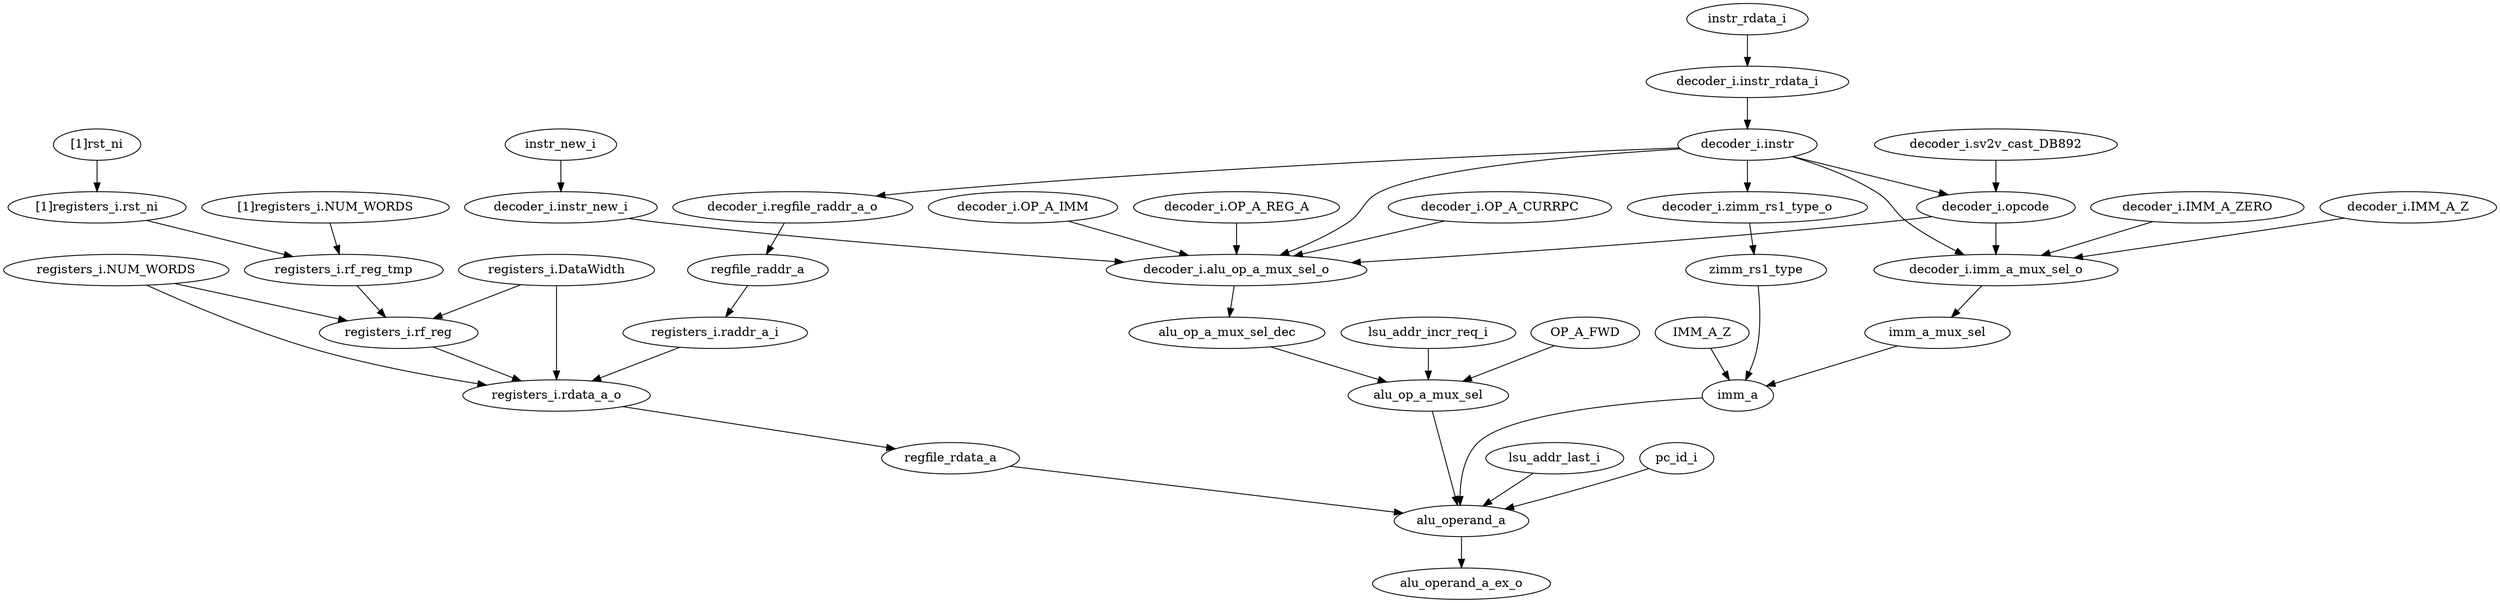 strict digraph "" {
	zimm_rs1_type	 [complexity=8,
		importance=0.0192903511111,
		rank=0.00241129388888];
	imm_a	 [complexity=4,
		importance=0.0170444040003,
		rank=0.00426110100009];
	zimm_rs1_type -> imm_a;
	"decoder_i.OP_A_CURRPC"	 [complexity=19,
		importance=0.428880200445,
		rank=0.0225726421287];
	"decoder_i.alu_op_a_mux_sel_o"	 [complexity=7,
		importance=0.0712307062924,
		rank=0.0101758151846];
	"decoder_i.OP_A_CURRPC" -> "decoder_i.alu_op_a_mux_sel_o";
	"decoder_i.instr_new_i"	 [complexity=10,
		importance=0.42891956877,
		rank=0.042891956877];
	"decoder_i.instr_new_i" -> "decoder_i.alu_op_a_mux_sel_o";
	"decoder_i.IMM_A_ZERO"	 [complexity=12,
		importance=0.0476843862587,
		rank=0.0039736988549];
	"decoder_i.imm_a_mux_sel_o"	 [complexity=8,
		importance=0.0230942117842,
		rank=0.00288677647302];
	"decoder_i.IMM_A_ZERO" -> "decoder_i.imm_a_mux_sel_o";
	"decoder_i.instr"	 [complexity=29,
		importance=0.0269924574899,
		rank=0.000930774396204];
	"decoder_i.instr" -> "decoder_i.imm_a_mux_sel_o";
	"decoder_i.opcode"	 [complexity=9,
		importance=0.163907415413,
		rank=0.0182119350459];
	"decoder_i.instr" -> "decoder_i.opcode";
	"decoder_i.instr" -> "decoder_i.alu_op_a_mux_sel_o";
	"decoder_i.zimm_rs1_type_o"	 [complexity=8,
		importance=0.0207902858527,
		rank=0.00259878573159];
	"decoder_i.instr" -> "decoder_i.zimm_rs1_type_o";
	"decoder_i.regfile_raddr_a_o"	 [complexity=27,
		importance=0.0245615269198,
		rank=0.000909686182215];
	"decoder_i.instr" -> "decoder_i.regfile_raddr_a_o";
	imm_a_mux_sel	 [complexity=8,
		importance=0.0200582474307,
		rank=0.00250728092883];
	"decoder_i.imm_a_mux_sel_o" -> imm_a_mux_sel;
	"decoder_i.instr_rdata_i"	 [complexity=31,
		importance=0.0288624192714,
		rank=0.000931045782947];
	"decoder_i.instr_rdata_i" -> "decoder_i.instr";
	"registers_i.NUM_WORDS"	 [complexity=53,
		importance=0.0238939998771,
		rank=0.000450830186361];
	"registers_i.rdata_a_o"	 [complexity=4,
		importance=0.0192269422719,
		rank=0.00480673556797];
	"registers_i.NUM_WORDS" -> "registers_i.rdata_a_o";
	"registers_i.rf_reg"	 [complexity=27,
		importance=0.0223980371867,
		rank=0.00082955693284];
	"registers_i.NUM_WORDS" -> "registers_i.rf_reg";
	"decoder_i.opcode" -> "decoder_i.imm_a_mux_sel_o";
	"decoder_i.opcode" -> "decoder_i.alu_op_a_mux_sel_o";
	regfile_rdata_a	 [complexity=4,
		importance=0.0155200246851,
		rank=0.00388000617127];
	"registers_i.rdata_a_o" -> regfile_rdata_a;
	"decoder_i.IMM_A_Z"	 [complexity=10,
		importance=0.0245901744746,
		rank=0.00245901744746];
	"decoder_i.IMM_A_Z" -> "decoder_i.imm_a_mux_sel_o";
	alu_op_a_mux_sel	 [complexity=3,
		importance=0.0646067568494,
		rank=0.0215355856165];
	alu_operand_a	 [complexity=2,
		importance=0.0121705263302,
		rank=0.00608526316512];
	alu_op_a_mux_sel -> alu_operand_a;
	regfile_rdata_a -> alu_operand_a;
	"[1]registers_i.NUM_WORDS"	 [complexity=57,
		importance=0.0263717027195,
		rank=0.000462661451219];
	"registers_i.rf_reg_tmp"	 [complexity=53,
		importance=0.0248757400291,
		rank=0.000469353585454];
	"[1]registers_i.NUM_WORDS" -> "registers_i.rf_reg_tmp";
	alu_op_a_mux_sel_dec	 [complexity=7,
		importance=0.0671282484884,
		rank=0.00958974978406];
	"decoder_i.alu_op_a_mux_sel_o" -> alu_op_a_mux_sel_dec;
	regfile_raddr_a	 [complexity=27,
		importance=0.0230615921781,
		rank=0.000854133043635];
	"registers_i.raddr_a_i"	 [complexity=27,
		importance=0.0211906372776,
		rank=0.000784838417687];
	regfile_raddr_a -> "registers_i.raddr_a_i";
	"decoder_i.sv2v_cast_DB892"	 [complexity=12,
		importance=0.165403378103,
		rank=0.0137836148419];
	"decoder_i.sv2v_cast_DB892" -> "decoder_i.opcode";
	"decoder_i.zimm_rs1_type_o" -> zimm_rs1_type;
	lsu_addr_last_i	 [complexity=4,
		importance=0.0136664890207,
		rank=0.00341662225517];
	lsu_addr_last_i -> alu_operand_a;
	OP_A_FWD	 [complexity=7,
		importance=0.0661027195399,
		rank=0.00944324564855];
	OP_A_FWD -> alu_op_a_mux_sel;
	pc_id_i	 [complexity=4,
		importance=0.0136664890207,
		rank=0.00341662225517];
	pc_id_i -> alu_operand_a;
	alu_operand_a_ex_o	 [complexity=0,
		importance=0.00505392840145,
		rank=0.0];
	alu_operand_a -> alu_operand_a_ex_o;
	lsu_addr_incr_req_i	 [complexity=7,
		importance=0.0661027195399,
		rank=0.00944324564855];
	lsu_addr_incr_req_i -> alu_op_a_mux_sel;
	imm_a -> alu_operand_a;
	"decoder_i.OP_A_IMM"	 [complexity=13,
		importance=0.215188081568,
		rank=0.0165529293514];
	"decoder_i.OP_A_IMM" -> "decoder_i.alu_op_a_mux_sel_o";
	instr_new_i	 [complexity=10,
		importance=0.430415531461,
		rank=0.0430415531461];
	instr_new_i -> "decoder_i.instr_new_i";
	"[1]rst_ni"	 [complexity=54,
		importance=0.0279611651827,
		rank=0.000517799355235];
	"[1]registers_i.rst_ni"	 [complexity=54,
		importance=0.0264652024923,
		rank=0.000490096342449];
	"[1]rst_ni" -> "[1]registers_i.rst_ni";
	"decoder_i.regfile_raddr_a_o" -> regfile_raddr_a;
	instr_rdata_i	 [complexity=31,
		importance=0.0303583819618,
		rank=0.000979302643929];
	instr_rdata_i -> "decoder_i.instr_rdata_i";
	"registers_i.rf_reg_tmp" -> "registers_i.rf_reg";
	imm_a_mux_sel -> imm_a;
	alu_op_a_mux_sel_dec -> alu_op_a_mux_sel;
	"[1]registers_i.rst_ni" -> "registers_i.rf_reg_tmp";
	"decoder_i.OP_A_REG_A"	 [complexity=25,
		importance=3.34933915843,
		rank=0.133973566337];
	"decoder_i.OP_A_REG_A" -> "decoder_i.alu_op_a_mux_sel_o";
	IMM_A_Z	 [complexity=8,
		importance=0.0185403666908,
		rank=0.00231754583635];
	IMM_A_Z -> imm_a;
	"registers_i.DataWidth"	 [complexity=53,
		importance=0.0238939998771,
		rank=0.000450830186361];
	"registers_i.DataWidth" -> "registers_i.rdata_a_o";
	"registers_i.DataWidth" -> "registers_i.rf_reg";
	"registers_i.raddr_a_i" -> "registers_i.rdata_a_o";
	"registers_i.rf_reg" -> "registers_i.rdata_a_o";
}
